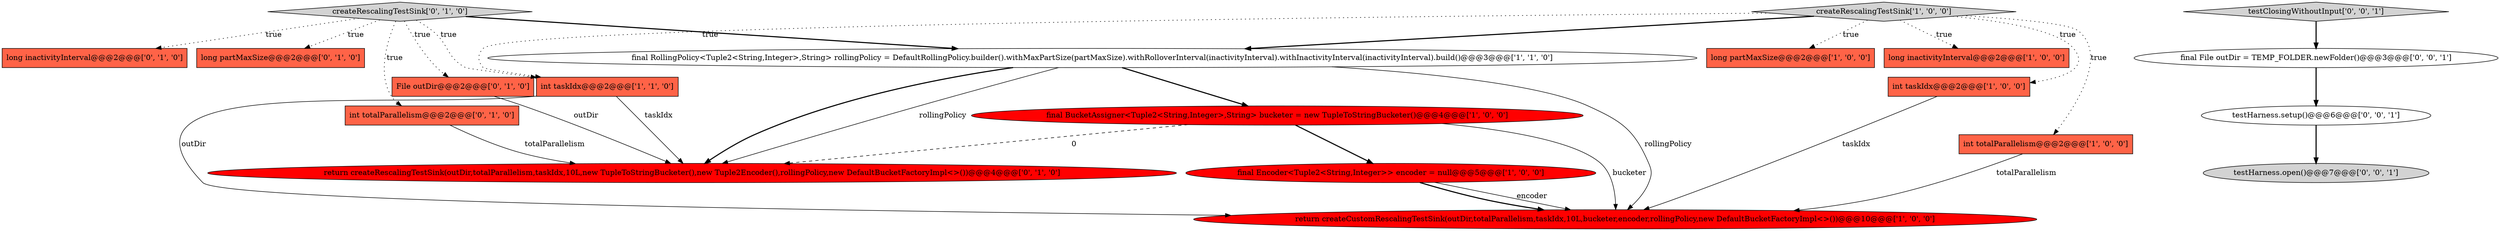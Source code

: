 digraph {
11 [style = filled, label = "createRescalingTestSink['0', '1', '0']", fillcolor = lightgray, shape = diamond image = "AAA0AAABBB2BBB"];
1 [style = filled, label = "long partMaxSize@@@2@@@['1', '0', '0']", fillcolor = tomato, shape = box image = "AAA0AAABBB1BBB"];
9 [style = filled, label = "createRescalingTestSink['1', '0', '0']", fillcolor = lightgray, shape = diamond image = "AAA0AAABBB1BBB"];
18 [style = filled, label = "testHarness.setup()@@@6@@@['0', '0', '1']", fillcolor = white, shape = ellipse image = "AAA0AAABBB3BBB"];
2 [style = filled, label = "final RollingPolicy<Tuple2<String,Integer>,String> rollingPolicy = DefaultRollingPolicy.builder().withMaxPartSize(partMaxSize).withRolloverInterval(inactivityInterval).withInactivityInterval(inactivityInterval).build()@@@3@@@['1', '1', '0']", fillcolor = white, shape = ellipse image = "AAA0AAABBB1BBB"];
6 [style = filled, label = "int taskIdx@@@2@@@['1', '0', '0']", fillcolor = tomato, shape = box image = "AAA0AAABBB1BBB"];
5 [style = filled, label = "long inactivityInterval@@@2@@@['1', '0', '0']", fillcolor = tomato, shape = box image = "AAA0AAABBB1BBB"];
16 [style = filled, label = "testClosingWithoutInput['0', '0', '1']", fillcolor = lightgray, shape = diamond image = "AAA0AAABBB3BBB"];
19 [style = filled, label = "testHarness.open()@@@7@@@['0', '0', '1']", fillcolor = lightgray, shape = ellipse image = "AAA0AAABBB3BBB"];
15 [style = filled, label = "int totalParallelism@@@2@@@['0', '1', '0']", fillcolor = tomato, shape = box image = "AAA0AAABBB2BBB"];
14 [style = filled, label = "File outDir@@@2@@@['0', '1', '0']", fillcolor = tomato, shape = box image = "AAA0AAABBB2BBB"];
17 [style = filled, label = "final File outDir = TEMP_FOLDER.newFolder()@@@3@@@['0', '0', '1']", fillcolor = white, shape = ellipse image = "AAA0AAABBB3BBB"];
7 [style = filled, label = "int taskIdx@@@2@@@['1', '1', '0']", fillcolor = tomato, shape = box image = "AAA0AAABBB1BBB"];
8 [style = filled, label = "return createCustomRescalingTestSink(outDir,totalParallelism,taskIdx,10L,bucketer,encoder,rollingPolicy,new DefaultBucketFactoryImpl<>())@@@10@@@['1', '0', '0']", fillcolor = red, shape = ellipse image = "AAA1AAABBB1BBB"];
12 [style = filled, label = "long inactivityInterval@@@2@@@['0', '1', '0']", fillcolor = tomato, shape = box image = "AAA0AAABBB2BBB"];
10 [style = filled, label = "return createRescalingTestSink(outDir,totalParallelism,taskIdx,10L,new TupleToStringBucketer(),new Tuple2Encoder(),rollingPolicy,new DefaultBucketFactoryImpl<>())@@@4@@@['0', '1', '0']", fillcolor = red, shape = ellipse image = "AAA1AAABBB2BBB"];
3 [style = filled, label = "final Encoder<Tuple2<String,Integer>> encoder = null@@@5@@@['1', '0', '0']", fillcolor = red, shape = ellipse image = "AAA1AAABBB1BBB"];
13 [style = filled, label = "long partMaxSize@@@2@@@['0', '1', '0']", fillcolor = tomato, shape = box image = "AAA0AAABBB2BBB"];
4 [style = filled, label = "int totalParallelism@@@2@@@['1', '0', '0']", fillcolor = tomato, shape = box image = "AAA0AAABBB1BBB"];
0 [style = filled, label = "final BucketAssigner<Tuple2<String,Integer>,String> bucketer = new TupleToStringBucketer()@@@4@@@['1', '0', '0']", fillcolor = red, shape = ellipse image = "AAA1AAABBB1BBB"];
0->3 [style = bold, label=""];
11->7 [style = dotted, label="true"];
2->10 [style = solid, label="rollingPolicy"];
9->2 [style = bold, label=""];
2->8 [style = solid, label="rollingPolicy"];
11->12 [style = dotted, label="true"];
11->14 [style = dotted, label="true"];
18->19 [style = bold, label=""];
4->8 [style = solid, label="totalParallelism"];
16->17 [style = bold, label=""];
11->13 [style = dotted, label="true"];
3->8 [style = solid, label="encoder"];
2->10 [style = bold, label=""];
9->6 [style = dotted, label="true"];
11->2 [style = bold, label=""];
0->10 [style = dashed, label="0"];
14->10 [style = solid, label="outDir"];
6->8 [style = solid, label="taskIdx"];
2->0 [style = bold, label=""];
7->10 [style = solid, label="taskIdx"];
3->8 [style = bold, label=""];
9->1 [style = dotted, label="true"];
7->8 [style = solid, label="outDir"];
9->4 [style = dotted, label="true"];
0->8 [style = solid, label="bucketer"];
15->10 [style = solid, label="totalParallelism"];
9->7 [style = dotted, label="true"];
11->15 [style = dotted, label="true"];
17->18 [style = bold, label=""];
9->5 [style = dotted, label="true"];
}
